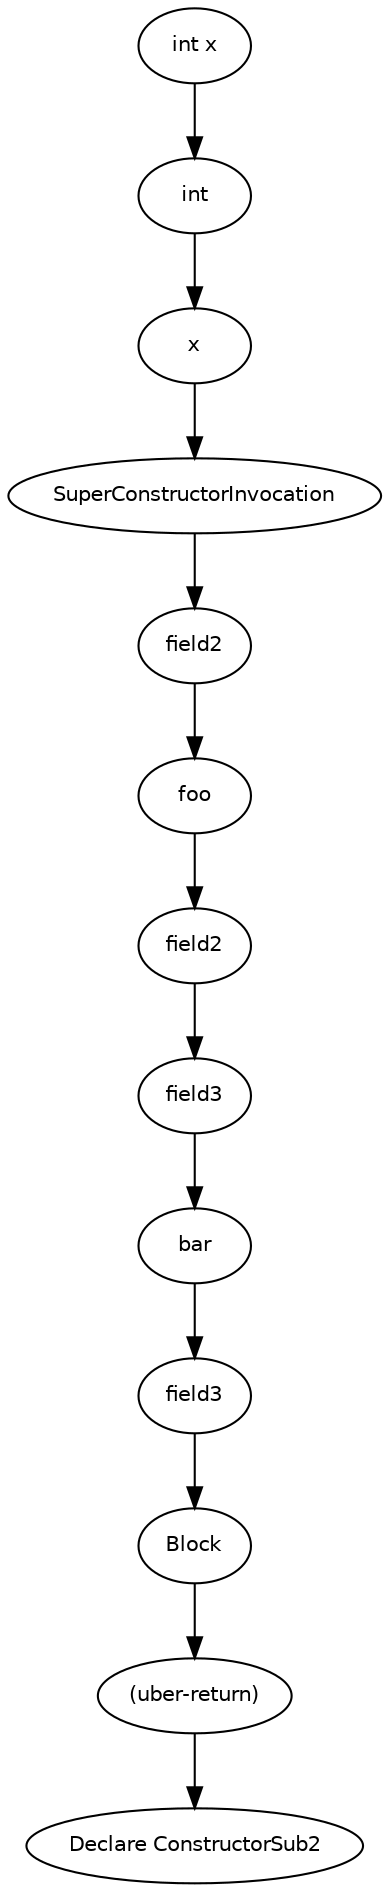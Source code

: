 digraph ConstructorSub2 {
  19 [
    label = Block,
    fontname = Helvetica,
    fontsize = 10
  ];
  18 [
    label = SuperConstructorInvocation,
    fontname = Helvetica,
    fontsize = 10
  ];
  17 [
    label = x,
    fontname = Helvetica,
    fontsize = 10
  ];
  8 [
    label = foo,
    fontname = Helvetica,
    fontsize = 10
  ];
  16 [
    label = int,
    fontname = Helvetica,
    fontsize = 10
  ];
  7 [
    label = field2,
    fontname = Helvetica,
    fontsize = 10
  ];
  15 [
    label = "int x",
    fontname = Helvetica,
    fontsize = 10
  ];
  6 [
    label = field2,
    fontname = Helvetica,
    fontsize = 10
  ];
  14 [
    label = bar,
    fontname = Helvetica,
    fontsize = 10
  ];
  13 [
    label = field3,
    fontname = Helvetica,
    fontsize = 10
  ];
  12 [
    label = field3,
    fontname = Helvetica,
    fontsize = 10
  ];
  2 [
    label = "(uber-return)",
    fontname = Helvetica,
    fontsize = 10
  ];
  0 [
    label = "Declare ConstructorSub2",
    fontname = Helvetica,
    fontsize = 10
  ];
  15 -> 16 [
    label = ""
  ];
  6 -> 8 [
    label = ""
  ];
  13 -> 19 [
    label = ""
  ];
  7 -> 12 [
    label = ""
  ];
  18 -> 6 [
    label = ""
  ];
  16 -> 17 [
    label = ""
  ];
  2 -> 0 [
    label = ""
  ];
  14 -> 13 [
    label = ""
  ];
  8 -> 7 [
    label = ""
  ];
  17 -> 18 [
    label = ""
  ];
  19 -> 2 [
    label = ""
  ];
  12 -> 14 [
    label = ""
  ];
}

